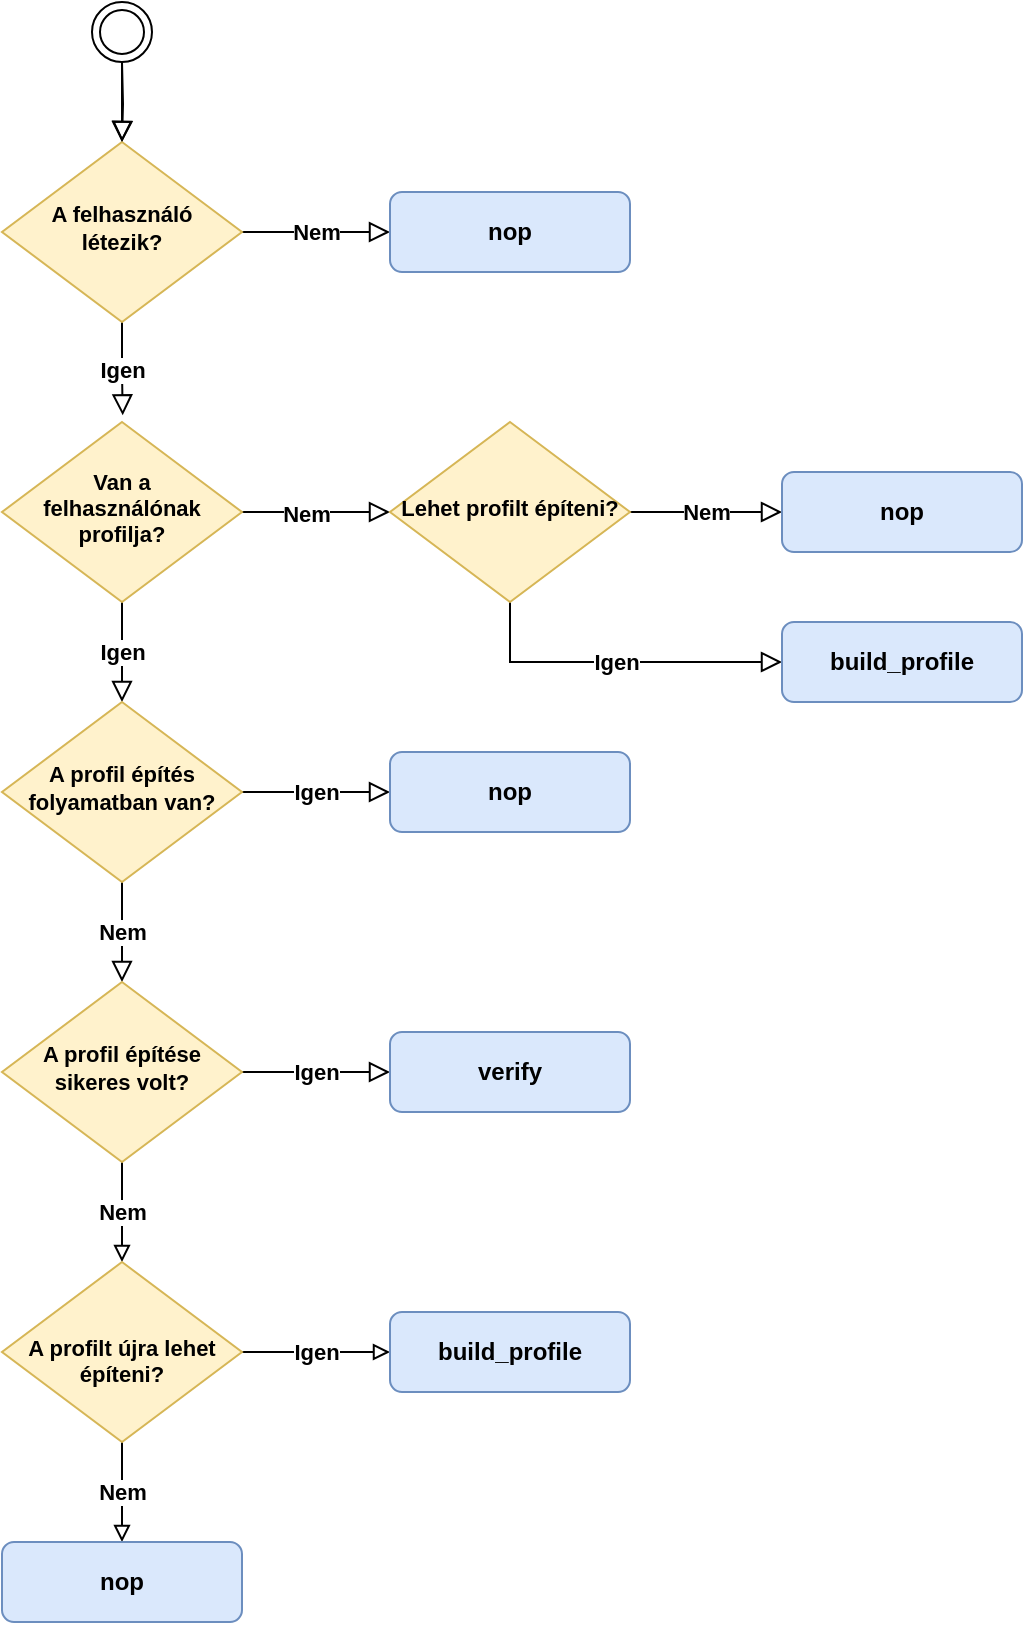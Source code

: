 <mxfile version="20.6.0" type="device"><diagram id="C5RBs43oDa-KdzZeNtuy" name="Page-1"><mxGraphModel dx="2585" dy="1282" grid="1" gridSize="10" guides="1" tooltips="1" connect="1" arrows="1" fold="1" page="1" pageScale="1" pageWidth="827" pageHeight="1169" math="0" shadow="0"><root><mxCell id="WIyWlLk6GJQsqaUBKTNV-0"/><mxCell id="WIyWlLk6GJQsqaUBKTNV-1" parent="WIyWlLk6GJQsqaUBKTNV-0"/><mxCell id="WIyWlLk6GJQsqaUBKTNV-2" value="" style="rounded=0;html=1;jettySize=auto;orthogonalLoop=1;fontSize=11;endArrow=block;endFill=0;endSize=8;strokeWidth=1;shadow=0;labelBackgroundColor=none;edgeStyle=orthogonalEdgeStyle;fontStyle=1" parent="WIyWlLk6GJQsqaUBKTNV-1" target="WIyWlLk6GJQsqaUBKTNV-6" edge="1"><mxGeometry relative="1" as="geometry"><mxPoint x="60" y="30" as="sourcePoint"/></mxGeometry></mxCell><mxCell id="yoFz4Et5-VTYZZ327aCs-29" value="Nem" style="edgeStyle=orthogonalEdgeStyle;rounded=0;orthogonalLoop=1;jettySize=auto;html=1;entryX=0;entryY=0.5;entryDx=0;entryDy=0;fontSize=11;endArrow=block;endFill=0;endSize=8;fontStyle=1" parent="WIyWlLk6GJQsqaUBKTNV-1" source="WIyWlLk6GJQsqaUBKTNV-6" target="WIyWlLk6GJQsqaUBKTNV-7" edge="1"><mxGeometry relative="1" as="geometry"/></mxCell><mxCell id="yoFz4Et5-VTYZZ327aCs-30" value="&lt;b&gt;Igen&lt;/b&gt;" style="edgeStyle=orthogonalEdgeStyle;rounded=0;orthogonalLoop=1;jettySize=auto;html=1;entryX=0.503;entryY=-0.037;entryDx=0;entryDy=0;entryPerimeter=0;fontSize=11;endArrow=block;endFill=0;endSize=8;" parent="WIyWlLk6GJQsqaUBKTNV-1" source="WIyWlLk6GJQsqaUBKTNV-6" target="WIyWlLk6GJQsqaUBKTNV-10" edge="1"><mxGeometry relative="1" as="geometry"/></mxCell><mxCell id="WIyWlLk6GJQsqaUBKTNV-6" value="A felhasználó létezik?" style="rhombus;whiteSpace=wrap;html=1;shadow=0;fontFamily=Helvetica;fontSize=11;align=center;strokeWidth=1;spacing=6;spacingTop=-4;fontStyle=1;fillColor=#fff2cc;strokeColor=#d6b656;" parent="WIyWlLk6GJQsqaUBKTNV-1" vertex="1"><mxGeometry y="70" width="120" height="90" as="geometry"/></mxCell><mxCell id="WIyWlLk6GJQsqaUBKTNV-7" value="nop" style="rounded=1;whiteSpace=wrap;html=1;fontSize=12;glass=0;strokeWidth=1;shadow=0;fontStyle=1;fillColor=#dae8fc;strokeColor=#6c8ebf;" parent="WIyWlLk6GJQsqaUBKTNV-1" vertex="1"><mxGeometry x="194" y="95" width="120" height="40" as="geometry"/></mxCell><mxCell id="WIyWlLk6GJQsqaUBKTNV-9" value="" style="edgeStyle=orthogonalEdgeStyle;rounded=0;html=1;jettySize=auto;orthogonalLoop=1;fontSize=11;endArrow=block;endFill=0;endSize=8;strokeWidth=1;shadow=0;labelBackgroundColor=none;entryX=0;entryY=0.5;entryDx=0;entryDy=0;fontStyle=1" parent="WIyWlLk6GJQsqaUBKTNV-1" source="WIyWlLk6GJQsqaUBKTNV-10" target="yoFz4Et5-VTYZZ327aCs-1" edge="1"><mxGeometry x="-0.2" y="40" relative="1" as="geometry"><mxPoint as="offset"/><mxPoint x="160" y="240" as="targetPoint"/></mxGeometry></mxCell><mxCell id="yoFz4Et5-VTYZZ327aCs-0" value="Nem" style="edgeLabel;html=1;align=center;verticalAlign=middle;resizable=0;points=[];fontStyle=1" parent="WIyWlLk6GJQsqaUBKTNV-9" vertex="1" connectable="0"><mxGeometry x="-0.133" y="-1" relative="1" as="geometry"><mxPoint as="offset"/></mxGeometry></mxCell><mxCell id="yoFz4Et5-VTYZZ327aCs-8" value="Igen" style="edgeStyle=orthogonalEdgeStyle;rounded=0;orthogonalLoop=1;jettySize=auto;html=1;endArrow=block;endFill=0;endSize=8;fontStyle=1" parent="WIyWlLk6GJQsqaUBKTNV-1" source="WIyWlLk6GJQsqaUBKTNV-10" target="yoFz4Et5-VTYZZ327aCs-6" edge="1"><mxGeometry relative="1" as="geometry"/></mxCell><mxCell id="WIyWlLk6GJQsqaUBKTNV-10" value="Van a felhasználónak profilja?" style="rhombus;whiteSpace=wrap;html=1;shadow=0;fontFamily=Helvetica;fontSize=11;align=center;strokeWidth=1;spacing=6;spacingTop=-4;fontStyle=1;fillColor=#fff2cc;strokeColor=#d6b656;" parent="WIyWlLk6GJQsqaUBKTNV-1" vertex="1"><mxGeometry y="210" width="120" height="90" as="geometry"/></mxCell><mxCell id="yoFz4Et5-VTYZZ327aCs-3" value="Nem" style="edgeStyle=orthogonalEdgeStyle;rounded=0;orthogonalLoop=1;jettySize=auto;html=1;endArrow=block;endFill=0;endSize=8;fontStyle=1;exitX=1;exitY=0.5;exitDx=0;exitDy=0;entryX=0;entryY=0.5;entryDx=0;entryDy=0;" parent="WIyWlLk6GJQsqaUBKTNV-1" source="yoFz4Et5-VTYZZ327aCs-1" target="yoFz4Et5-VTYZZ327aCs-2" edge="1"><mxGeometry relative="1" as="geometry"><mxPoint x="271" y="240" as="sourcePoint"/><mxPoint x="360" y="250" as="targetPoint"/></mxGeometry></mxCell><mxCell id="yoFz4Et5-VTYZZ327aCs-31" value="&lt;b&gt;Igen&lt;/b&gt;" style="edgeStyle=orthogonalEdgeStyle;rounded=0;orthogonalLoop=1;jettySize=auto;html=1;entryX=0;entryY=0.5;entryDx=0;entryDy=0;fontSize=11;endArrow=block;endFill=0;endSize=8;exitX=0.5;exitY=1;exitDx=0;exitDy=0;" parent="WIyWlLk6GJQsqaUBKTNV-1" source="yoFz4Et5-VTYZZ327aCs-1" target="yoFz4Et5-VTYZZ327aCs-4" edge="1"><mxGeometry relative="1" as="geometry"/></mxCell><mxCell id="yoFz4Et5-VTYZZ327aCs-1" value="Lehet profilt építeni?" style="rhombus;whiteSpace=wrap;html=1;shadow=0;fontFamily=Helvetica;fontSize=11;align=center;strokeWidth=1;spacing=6;spacingTop=-4;fontStyle=1;fillColor=#fff2cc;strokeColor=#d6b656;" parent="WIyWlLk6GJQsqaUBKTNV-1" vertex="1"><mxGeometry x="194" y="210" width="120" height="90" as="geometry"/></mxCell><mxCell id="yoFz4Et5-VTYZZ327aCs-2" value="nop" style="rounded=1;whiteSpace=wrap;html=1;fontSize=12;glass=0;strokeWidth=1;shadow=0;fontStyle=1;fillColor=#dae8fc;strokeColor=#6c8ebf;" parent="WIyWlLk6GJQsqaUBKTNV-1" vertex="1"><mxGeometry x="390" y="235" width="120" height="40" as="geometry"/></mxCell><mxCell id="yoFz4Et5-VTYZZ327aCs-4" value="build_profile" style="rounded=1;whiteSpace=wrap;html=1;fontSize=12;glass=0;strokeWidth=1;shadow=0;fontStyle=1;fillColor=#dae8fc;strokeColor=#6c8ebf;" parent="WIyWlLk6GJQsqaUBKTNV-1" vertex="1"><mxGeometry x="390" y="310" width="120" height="40" as="geometry"/></mxCell><mxCell id="yoFz4Et5-VTYZZ327aCs-11" value="Igen" style="edgeStyle=orthogonalEdgeStyle;rounded=0;orthogonalLoop=1;jettySize=auto;html=1;entryX=0;entryY=0.5;entryDx=0;entryDy=0;endArrow=block;endFill=0;endSize=8;fontStyle=1" parent="WIyWlLk6GJQsqaUBKTNV-1" source="yoFz4Et5-VTYZZ327aCs-6" target="yoFz4Et5-VTYZZ327aCs-10" edge="1"><mxGeometry relative="1" as="geometry"/></mxCell><mxCell id="yoFz4Et5-VTYZZ327aCs-14" value="Nem" style="edgeStyle=orthogonalEdgeStyle;rounded=0;orthogonalLoop=1;jettySize=auto;html=1;entryX=0.5;entryY=0;entryDx=0;entryDy=0;endArrow=block;endFill=0;endSize=8;fontStyle=1" parent="WIyWlLk6GJQsqaUBKTNV-1" source="yoFz4Et5-VTYZZ327aCs-6" target="yoFz4Et5-VTYZZ327aCs-13" edge="1"><mxGeometry relative="1" as="geometry"/></mxCell><mxCell id="yoFz4Et5-VTYZZ327aCs-6" value="A profil építés folyamatban van?" style="rhombus;whiteSpace=wrap;html=1;shadow=0;fontFamily=Helvetica;fontSize=11;align=center;strokeWidth=1;spacing=6;spacingTop=-4;fontStyle=1;fillColor=#fff2cc;strokeColor=#d6b656;" parent="WIyWlLk6GJQsqaUBKTNV-1" vertex="1"><mxGeometry y="350" width="120" height="90" as="geometry"/></mxCell><mxCell id="yoFz4Et5-VTYZZ327aCs-10" value="nop" style="rounded=1;whiteSpace=wrap;html=1;fontSize=12;glass=0;strokeWidth=1;shadow=0;fontStyle=1;fillColor=#dae8fc;strokeColor=#6c8ebf;" parent="WIyWlLk6GJQsqaUBKTNV-1" vertex="1"><mxGeometry x="194" y="375" width="120" height="40" as="geometry"/></mxCell><mxCell id="yoFz4Et5-VTYZZ327aCs-26" value="" style="edgeStyle=orthogonalEdgeStyle;rounded=0;orthogonalLoop=1;jettySize=auto;html=1;endArrow=block;endFill=0;endSize=8;fontStyle=1" parent="WIyWlLk6GJQsqaUBKTNV-1" source="yoFz4Et5-VTYZZ327aCs-12" target="WIyWlLk6GJQsqaUBKTNV-6" edge="1"><mxGeometry relative="1" as="geometry"/></mxCell><mxCell id="yoFz4Et5-VTYZZ327aCs-12" value="" style="ellipse;shape=doubleEllipse;html=1;dashed=0;whitespace=wrap;aspect=fixed;fontStyle=1" parent="WIyWlLk6GJQsqaUBKTNV-1" vertex="1"><mxGeometry x="45" width="30" height="30" as="geometry"/></mxCell><mxCell id="yoFz4Et5-VTYZZ327aCs-16" value="Igen" style="edgeStyle=orthogonalEdgeStyle;rounded=0;orthogonalLoop=1;jettySize=auto;html=1;entryX=0;entryY=0.5;entryDx=0;entryDy=0;endArrow=block;endFill=0;endSize=8;fontStyle=1" parent="WIyWlLk6GJQsqaUBKTNV-1" source="yoFz4Et5-VTYZZ327aCs-13" target="yoFz4Et5-VTYZZ327aCs-15" edge="1"><mxGeometry relative="1" as="geometry"/></mxCell><mxCell id="yoFz4Et5-VTYZZ327aCs-18" value="Nem" style="edgeStyle=orthogonalEdgeStyle;rounded=0;orthogonalLoop=1;jettySize=auto;html=1;entryX=0.5;entryY=0;entryDx=0;entryDy=0;endArrow=block;endFill=0;fontStyle=1" parent="WIyWlLk6GJQsqaUBKTNV-1" source="yoFz4Et5-VTYZZ327aCs-13" target="yoFz4Et5-VTYZZ327aCs-17" edge="1"><mxGeometry relative="1" as="geometry"/></mxCell><mxCell id="yoFz4Et5-VTYZZ327aCs-13" value="A profil építése sikeres volt?" style="rhombus;whiteSpace=wrap;html=1;shadow=0;fontFamily=Helvetica;fontSize=11;align=center;strokeWidth=1;spacing=6;spacingTop=-4;fontStyle=1;fillColor=#fff2cc;strokeColor=#d6b656;" parent="WIyWlLk6GJQsqaUBKTNV-1" vertex="1"><mxGeometry y="490" width="120" height="90" as="geometry"/></mxCell><mxCell id="yoFz4Et5-VTYZZ327aCs-15" value="verify" style="rounded=1;whiteSpace=wrap;html=1;fontSize=12;glass=0;strokeWidth=1;shadow=0;fontStyle=1;fillColor=#dae8fc;strokeColor=#6c8ebf;" parent="WIyWlLk6GJQsqaUBKTNV-1" vertex="1"><mxGeometry x="194" y="515" width="120" height="40" as="geometry"/></mxCell><mxCell id="yoFz4Et5-VTYZZ327aCs-22" value="Nem" style="edgeStyle=orthogonalEdgeStyle;rounded=0;orthogonalLoop=1;jettySize=auto;html=1;entryX=0.5;entryY=0;entryDx=0;entryDy=0;endArrow=block;endFill=0;fontStyle=1" parent="WIyWlLk6GJQsqaUBKTNV-1" source="yoFz4Et5-VTYZZ327aCs-17" target="yoFz4Et5-VTYZZ327aCs-21" edge="1"><mxGeometry relative="1" as="geometry"/></mxCell><mxCell id="yoFz4Et5-VTYZZ327aCs-23" value="Igen" style="edgeStyle=orthogonalEdgeStyle;rounded=0;orthogonalLoop=1;jettySize=auto;html=1;entryX=0;entryY=0.5;entryDx=0;entryDy=0;endArrow=block;endFill=0;fontStyle=1" parent="WIyWlLk6GJQsqaUBKTNV-1" source="yoFz4Et5-VTYZZ327aCs-17" target="yoFz4Et5-VTYZZ327aCs-20" edge="1"><mxGeometry relative="1" as="geometry"/></mxCell><mxCell id="yoFz4Et5-VTYZZ327aCs-17" value="&lt;br&gt;A profilt újra lehet építeni?" style="rhombus;whiteSpace=wrap;html=1;shadow=0;fontFamily=Helvetica;fontSize=11;align=center;strokeWidth=1;spacing=6;spacingTop=-4;fontStyle=1;fillColor=#fff2cc;strokeColor=#d6b656;" parent="WIyWlLk6GJQsqaUBKTNV-1" vertex="1"><mxGeometry y="630" width="120" height="90" as="geometry"/></mxCell><mxCell id="yoFz4Et5-VTYZZ327aCs-20" value="build_profile" style="rounded=1;whiteSpace=wrap;html=1;fontSize=12;glass=0;strokeWidth=1;shadow=0;fontStyle=1;fillColor=#dae8fc;strokeColor=#6c8ebf;" parent="WIyWlLk6GJQsqaUBKTNV-1" vertex="1"><mxGeometry x="194" y="655" width="120" height="40" as="geometry"/></mxCell><mxCell id="yoFz4Et5-VTYZZ327aCs-21" value="nop" style="rounded=1;whiteSpace=wrap;html=1;fontSize=12;glass=0;strokeWidth=1;shadow=0;fontStyle=1;fillColor=#dae8fc;strokeColor=#6c8ebf;" parent="WIyWlLk6GJQsqaUBKTNV-1" vertex="1"><mxGeometry y="770" width="120" height="40" as="geometry"/></mxCell></root></mxGraphModel></diagram></mxfile>